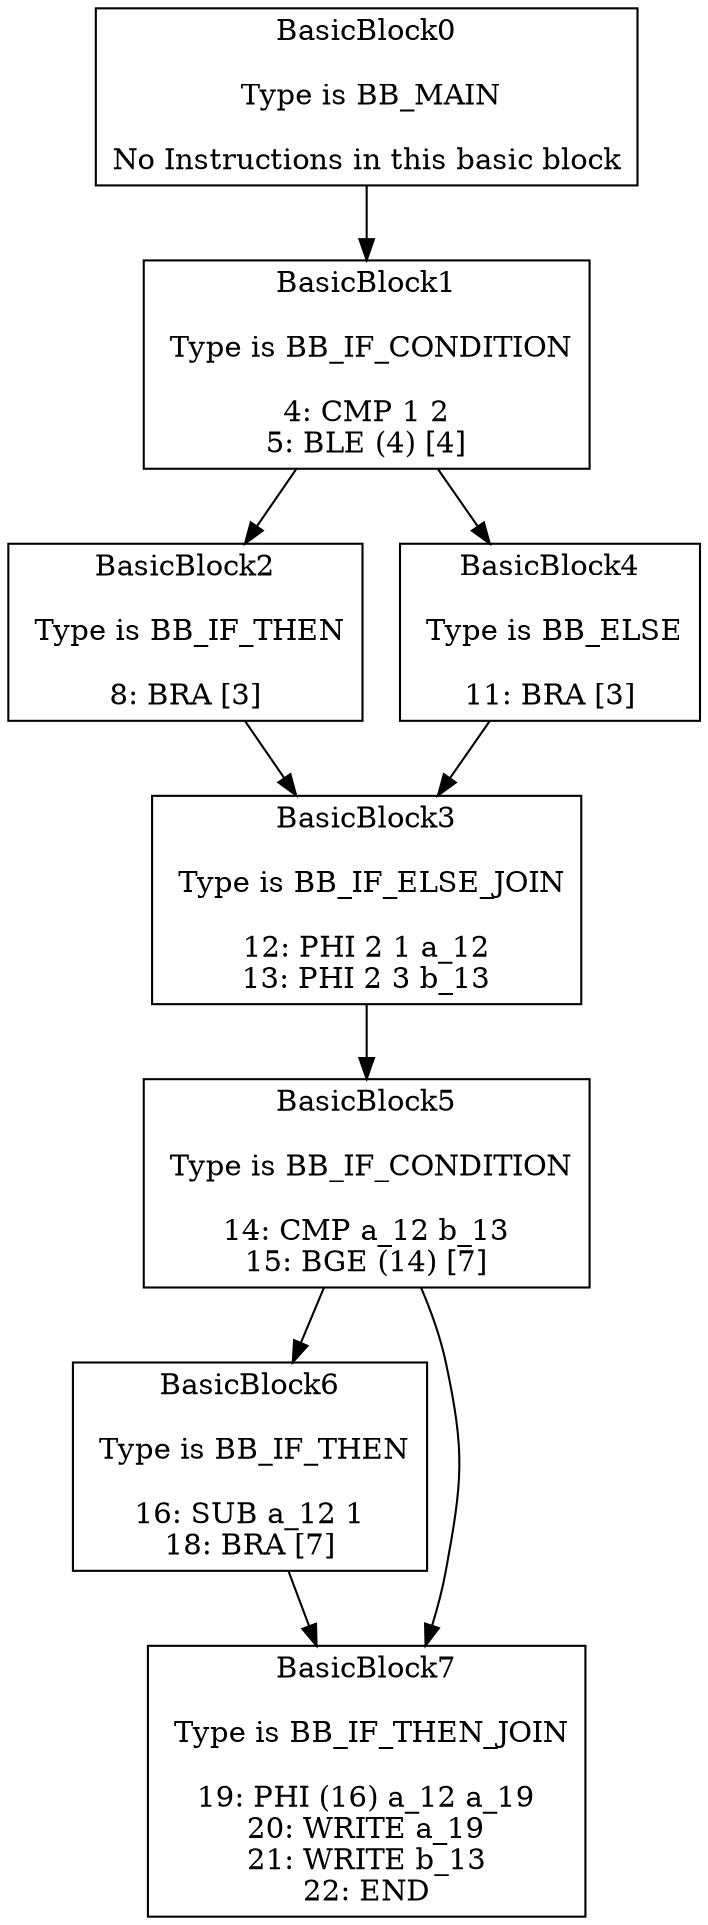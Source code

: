 digraph{
BasicBlock0 -> BasicBlock1
BasicBlock1 -> BasicBlock2
BasicBlock1 -> BasicBlock4
BasicBlock2 -> BasicBlock3
BasicBlock3 -> BasicBlock5
BasicBlock4 -> BasicBlock3
BasicBlock5 -> BasicBlock6
BasicBlock5 -> BasicBlock7
BasicBlock6 -> BasicBlock7
BasicBlock0[shape="box", label="BasicBlock0

 Type is BB_MAIN

No Instructions in this basic block
"]
BasicBlock1[shape="box", label="BasicBlock1

 Type is BB_IF_CONDITION

4: CMP 1 2
5: BLE (4) [4]
"]
BasicBlock2[shape="box", label="BasicBlock2

 Type is BB_IF_THEN

8: BRA [3]
"]
BasicBlock3[shape="box", label="BasicBlock3

 Type is BB_IF_ELSE_JOIN

12: PHI 2 1 a_12
13: PHI 2 3 b_13
"]
BasicBlock5[shape="box", label="BasicBlock5

 Type is BB_IF_CONDITION

14: CMP a_12 b_13
15: BGE (14) [7]
"]
BasicBlock6[shape="box", label="BasicBlock6

 Type is BB_IF_THEN

16: SUB a_12 1
18: BRA [7]
"]
BasicBlock7[shape="box", label="BasicBlock7

 Type is BB_IF_THEN_JOIN

19: PHI (16) a_12 a_19
20: WRITE a_19
21: WRITE b_13
22: END
"]
BasicBlock4[shape="box", label="BasicBlock4

 Type is BB_ELSE

11: BRA [3]
"]
}
